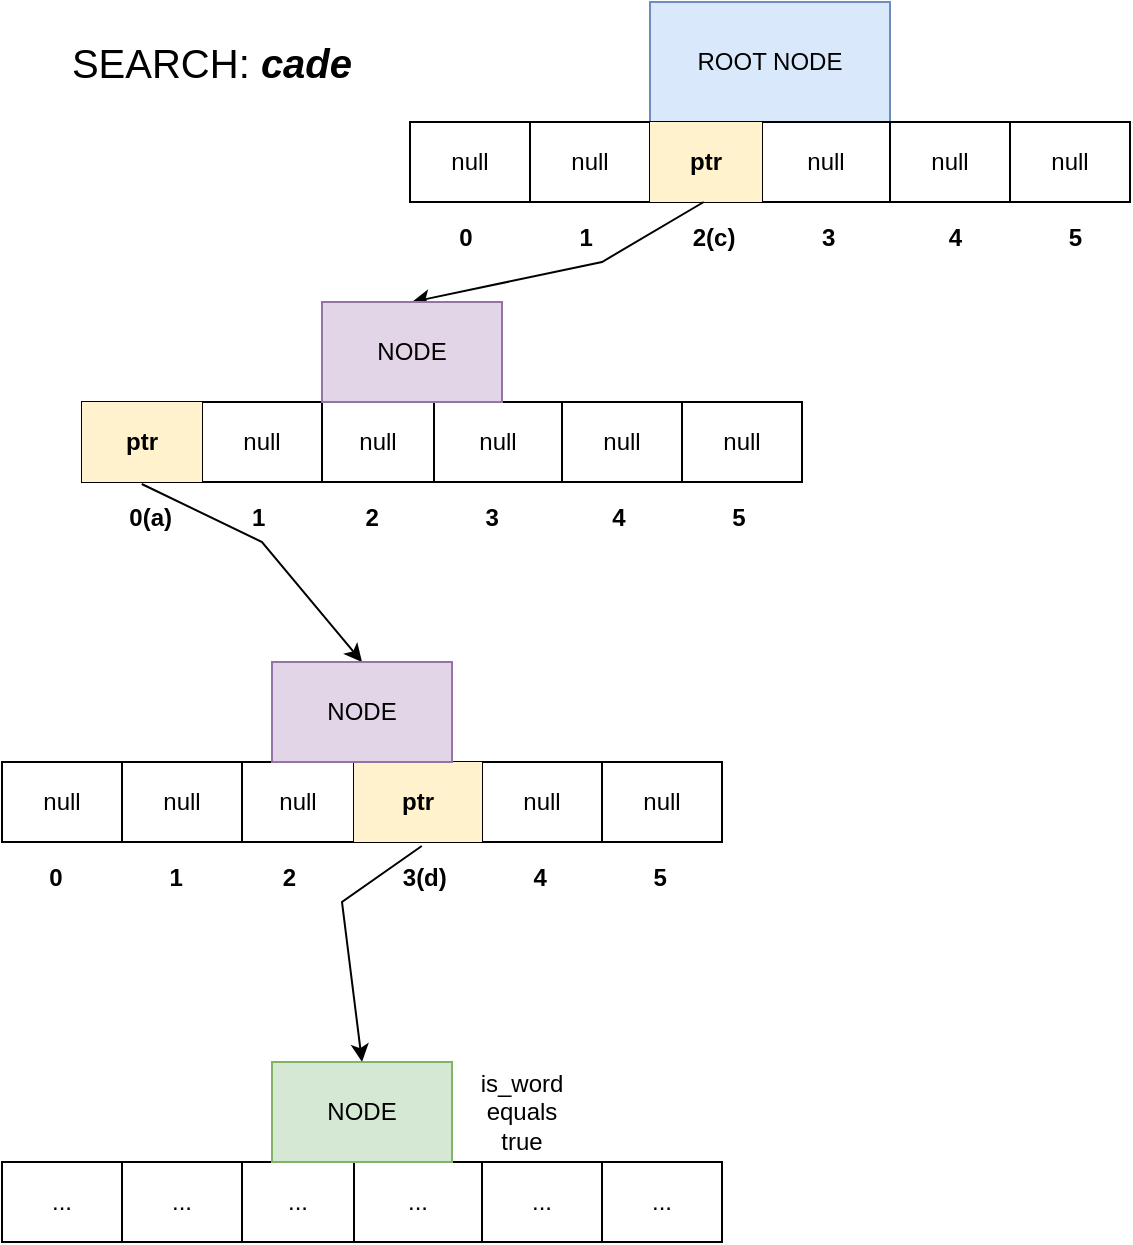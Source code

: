 <mxfile version="21.1.8" type="github" pages="2">
  <diagram name="Page-1" id="7rma9f0evLkvwFBQz9IS">
    <mxGraphModel dx="1406" dy="622" grid="1" gridSize="10" guides="1" tooltips="1" connect="1" arrows="1" fold="1" page="1" pageScale="1" pageWidth="827" pageHeight="1169" math="0" shadow="0">
      <root>
        <mxCell id="0" />
        <mxCell id="1" parent="0" />
        <mxCell id="cMjgXd80cKfCGWRYWP1n-1" value="ROOT NODE" style="rounded=0;whiteSpace=wrap;html=1;fillColor=#dae8fc;strokeColor=#6c8ebf;" vertex="1" parent="1">
          <mxGeometry x="354" y="40" width="120" height="60" as="geometry" />
        </mxCell>
        <mxCell id="cMjgXd80cKfCGWRYWP1n-2" value="" style="shape=table;startSize=0;container=1;collapsible=0;childLayout=tableLayout;fontSize=16;" vertex="1" parent="1">
          <mxGeometry x="234" y="100" width="360" height="40" as="geometry" />
        </mxCell>
        <mxCell id="cMjgXd80cKfCGWRYWP1n-3" value="" style="shape=tableRow;horizontal=0;startSize=0;swimlaneHead=0;swimlaneBody=0;strokeColor=inherit;top=0;left=0;bottom=0;right=0;collapsible=0;dropTarget=0;fillColor=none;points=[[0,0.5],[1,0.5]];portConstraint=eastwest;fontSize=16;" vertex="1" parent="cMjgXd80cKfCGWRYWP1n-2">
          <mxGeometry width="360" height="40" as="geometry" />
        </mxCell>
        <mxCell id="cMjgXd80cKfCGWRYWP1n-4" value="null" style="shape=partialRectangle;html=1;whiteSpace=wrap;connectable=0;strokeColor=inherit;overflow=hidden;fillColor=none;top=0;left=0;bottom=0;right=0;pointerEvents=1;fontSize=12;" vertex="1" parent="cMjgXd80cKfCGWRYWP1n-3">
          <mxGeometry width="60" height="40" as="geometry">
            <mxRectangle width="60" height="40" as="alternateBounds" />
          </mxGeometry>
        </mxCell>
        <mxCell id="cMjgXd80cKfCGWRYWP1n-5" value="null" style="shape=partialRectangle;html=1;whiteSpace=wrap;connectable=0;strokeColor=inherit;overflow=hidden;fillColor=none;top=0;left=0;bottom=0;right=0;pointerEvents=1;fontSize=12;" vertex="1" parent="cMjgXd80cKfCGWRYWP1n-3">
          <mxGeometry x="60" width="60" height="40" as="geometry">
            <mxRectangle width="60" height="40" as="alternateBounds" />
          </mxGeometry>
        </mxCell>
        <mxCell id="cMjgXd80cKfCGWRYWP1n-38" value="&lt;b&gt;ptr&lt;/b&gt;" style="shape=partialRectangle;html=1;whiteSpace=wrap;connectable=0;strokeColor=#d6b656;overflow=hidden;fillColor=#fff2cc;top=0;left=0;bottom=0;right=0;pointerEvents=1;fontSize=12;" vertex="1" parent="cMjgXd80cKfCGWRYWP1n-3">
          <mxGeometry x="120" width="56" height="40" as="geometry">
            <mxRectangle width="56" height="40" as="alternateBounds" />
          </mxGeometry>
        </mxCell>
        <mxCell id="cMjgXd80cKfCGWRYWP1n-37" value="null" style="shape=partialRectangle;html=1;whiteSpace=wrap;connectable=0;strokeColor=inherit;overflow=hidden;fillColor=none;top=0;left=0;bottom=0;right=0;pointerEvents=1;fontSize=12;" vertex="1" parent="cMjgXd80cKfCGWRYWP1n-3">
          <mxGeometry x="176" width="64" height="40" as="geometry">
            <mxRectangle width="64" height="40" as="alternateBounds" />
          </mxGeometry>
        </mxCell>
        <mxCell id="cMjgXd80cKfCGWRYWP1n-36" value="null" style="shape=partialRectangle;html=1;whiteSpace=wrap;connectable=0;strokeColor=inherit;overflow=hidden;fillColor=none;top=0;left=0;bottom=0;right=0;pointerEvents=1;fontSize=12;" vertex="1" parent="cMjgXd80cKfCGWRYWP1n-3">
          <mxGeometry x="240" width="60" height="40" as="geometry">
            <mxRectangle width="60" height="40" as="alternateBounds" />
          </mxGeometry>
        </mxCell>
        <mxCell id="cMjgXd80cKfCGWRYWP1n-6" value="null" style="shape=partialRectangle;html=1;whiteSpace=wrap;connectable=0;strokeColor=inherit;overflow=hidden;fillColor=none;top=0;left=0;bottom=0;right=0;pointerEvents=1;fontSize=12;" vertex="1" parent="cMjgXd80cKfCGWRYWP1n-3">
          <mxGeometry x="300" width="60" height="40" as="geometry">
            <mxRectangle width="60" height="40" as="alternateBounds" />
          </mxGeometry>
        </mxCell>
        <mxCell id="cMjgXd80cKfCGWRYWP1n-47" value="" style="shape=table;startSize=0;container=1;collapsible=0;childLayout=tableLayout;fontSize=16;" vertex="1" parent="1">
          <mxGeometry x="70" y="240" width="360" height="40" as="geometry" />
        </mxCell>
        <mxCell id="cMjgXd80cKfCGWRYWP1n-48" value="" style="shape=tableRow;horizontal=0;startSize=0;swimlaneHead=0;swimlaneBody=0;strokeColor=inherit;top=0;left=0;bottom=0;right=0;collapsible=0;dropTarget=0;fillColor=none;points=[[0,0.5],[1,0.5]];portConstraint=eastwest;fontSize=16;" vertex="1" parent="cMjgXd80cKfCGWRYWP1n-47">
          <mxGeometry width="360" height="40" as="geometry" />
        </mxCell>
        <mxCell id="cMjgXd80cKfCGWRYWP1n-49" value="&lt;b&gt;ptr&lt;/b&gt;" style="shape=partialRectangle;html=1;whiteSpace=wrap;connectable=0;strokeColor=#d6b656;overflow=hidden;fillColor=#fff2cc;top=0;left=0;bottom=0;right=0;pointerEvents=1;fontSize=12;" vertex="1" parent="cMjgXd80cKfCGWRYWP1n-48">
          <mxGeometry width="60" height="40" as="geometry">
            <mxRectangle width="60" height="40" as="alternateBounds" />
          </mxGeometry>
        </mxCell>
        <mxCell id="cMjgXd80cKfCGWRYWP1n-50" value="null" style="shape=partialRectangle;html=1;whiteSpace=wrap;connectable=0;strokeColor=inherit;overflow=hidden;fillColor=none;top=0;left=0;bottom=0;right=0;pointerEvents=1;fontSize=12;" vertex="1" parent="cMjgXd80cKfCGWRYWP1n-48">
          <mxGeometry x="60" width="60" height="40" as="geometry">
            <mxRectangle width="60" height="40" as="alternateBounds" />
          </mxGeometry>
        </mxCell>
        <mxCell id="cMjgXd80cKfCGWRYWP1n-51" value="null" style="shape=partialRectangle;html=1;whiteSpace=wrap;connectable=0;strokeColor=inherit;overflow=hidden;fillColor=none;top=0;left=0;bottom=0;right=0;pointerEvents=1;fontSize=12;" vertex="1" parent="cMjgXd80cKfCGWRYWP1n-48">
          <mxGeometry x="120" width="56" height="40" as="geometry">
            <mxRectangle width="56" height="40" as="alternateBounds" />
          </mxGeometry>
        </mxCell>
        <mxCell id="cMjgXd80cKfCGWRYWP1n-52" value="null" style="shape=partialRectangle;html=1;whiteSpace=wrap;connectable=0;strokeColor=inherit;overflow=hidden;fillColor=none;top=0;left=0;bottom=0;right=0;pointerEvents=1;fontSize=12;" vertex="1" parent="cMjgXd80cKfCGWRYWP1n-48">
          <mxGeometry x="176" width="64" height="40" as="geometry">
            <mxRectangle width="64" height="40" as="alternateBounds" />
          </mxGeometry>
        </mxCell>
        <mxCell id="cMjgXd80cKfCGWRYWP1n-53" value="null" style="shape=partialRectangle;html=1;whiteSpace=wrap;connectable=0;strokeColor=inherit;overflow=hidden;fillColor=none;top=0;left=0;bottom=0;right=0;pointerEvents=1;fontSize=12;" vertex="1" parent="cMjgXd80cKfCGWRYWP1n-48">
          <mxGeometry x="240" width="60" height="40" as="geometry">
            <mxRectangle width="60" height="40" as="alternateBounds" />
          </mxGeometry>
        </mxCell>
        <mxCell id="cMjgXd80cKfCGWRYWP1n-54" value="null" style="shape=partialRectangle;html=1;whiteSpace=wrap;connectable=0;strokeColor=inherit;overflow=hidden;fillColor=none;top=0;left=0;bottom=0;right=0;pointerEvents=1;fontSize=12;" vertex="1" parent="cMjgXd80cKfCGWRYWP1n-48">
          <mxGeometry x="300" width="60" height="40" as="geometry">
            <mxRectangle width="60" height="40" as="alternateBounds" />
          </mxGeometry>
        </mxCell>
        <mxCell id="cMjgXd80cKfCGWRYWP1n-56" value="" style="endArrow=classic;html=1;rounded=0;exitX=0.408;exitY=1;exitDx=0;exitDy=0;exitPerimeter=0;fillColor=#e1d5e7;strokeColor=#000000;entryX=0.5;entryY=0;entryDx=0;entryDy=0;" edge="1" parent="1" source="cMjgXd80cKfCGWRYWP1n-3" target="cMjgXd80cKfCGWRYWP1n-80">
          <mxGeometry width="50" height="50" relative="1" as="geometry">
            <mxPoint x="390" y="350" as="sourcePoint" />
            <mxPoint x="230" y="160" as="targetPoint" />
            <Array as="points">
              <mxPoint x="330" y="170" />
            </Array>
          </mxGeometry>
        </mxCell>
        <mxCell id="cMjgXd80cKfCGWRYWP1n-57" value="" style="shape=table;startSize=0;container=1;collapsible=0;childLayout=tableLayout;fontSize=16;" vertex="1" parent="1">
          <mxGeometry x="30" y="420" width="360" height="40" as="geometry" />
        </mxCell>
        <mxCell id="cMjgXd80cKfCGWRYWP1n-58" value="" style="shape=tableRow;horizontal=0;startSize=0;swimlaneHead=0;swimlaneBody=0;strokeColor=inherit;top=0;left=0;bottom=0;right=0;collapsible=0;dropTarget=0;fillColor=none;points=[[0,0.5],[1,0.5]];portConstraint=eastwest;fontSize=16;" vertex="1" parent="cMjgXd80cKfCGWRYWP1n-57">
          <mxGeometry width="360" height="40" as="geometry" />
        </mxCell>
        <mxCell id="cMjgXd80cKfCGWRYWP1n-59" value="null" style="shape=partialRectangle;html=1;whiteSpace=wrap;connectable=0;strokeColor=inherit;overflow=hidden;fillColor=none;top=0;left=0;bottom=0;right=0;pointerEvents=1;fontSize=12;" vertex="1" parent="cMjgXd80cKfCGWRYWP1n-58">
          <mxGeometry width="60" height="40" as="geometry">
            <mxRectangle width="60" height="40" as="alternateBounds" />
          </mxGeometry>
        </mxCell>
        <mxCell id="cMjgXd80cKfCGWRYWP1n-60" value="null" style="shape=partialRectangle;html=1;whiteSpace=wrap;connectable=0;strokeColor=inherit;overflow=hidden;fillColor=none;top=0;left=0;bottom=0;right=0;pointerEvents=1;fontSize=12;" vertex="1" parent="cMjgXd80cKfCGWRYWP1n-58">
          <mxGeometry x="60" width="60" height="40" as="geometry">
            <mxRectangle width="60" height="40" as="alternateBounds" />
          </mxGeometry>
        </mxCell>
        <mxCell id="cMjgXd80cKfCGWRYWP1n-61" value="null" style="shape=partialRectangle;html=1;whiteSpace=wrap;connectable=0;strokeColor=inherit;overflow=hidden;fillColor=none;top=0;left=0;bottom=0;right=0;pointerEvents=1;fontSize=12;" vertex="1" parent="cMjgXd80cKfCGWRYWP1n-58">
          <mxGeometry x="120" width="56" height="40" as="geometry">
            <mxRectangle width="56" height="40" as="alternateBounds" />
          </mxGeometry>
        </mxCell>
        <mxCell id="cMjgXd80cKfCGWRYWP1n-62" value="&lt;b&gt;ptr&lt;/b&gt;" style="shape=partialRectangle;html=1;whiteSpace=wrap;connectable=0;strokeColor=#d6b656;overflow=hidden;fillColor=#fff2cc;top=0;left=0;bottom=0;right=0;pointerEvents=1;fontSize=12;" vertex="1" parent="cMjgXd80cKfCGWRYWP1n-58">
          <mxGeometry x="176" width="64" height="40" as="geometry">
            <mxRectangle width="64" height="40" as="alternateBounds" />
          </mxGeometry>
        </mxCell>
        <mxCell id="cMjgXd80cKfCGWRYWP1n-63" value="null" style="shape=partialRectangle;html=1;whiteSpace=wrap;connectable=0;strokeColor=inherit;overflow=hidden;fillColor=none;top=0;left=0;bottom=0;right=0;pointerEvents=1;fontSize=12;" vertex="1" parent="cMjgXd80cKfCGWRYWP1n-58">
          <mxGeometry x="240" width="60" height="40" as="geometry">
            <mxRectangle width="60" height="40" as="alternateBounds" />
          </mxGeometry>
        </mxCell>
        <mxCell id="cMjgXd80cKfCGWRYWP1n-64" value="null" style="shape=partialRectangle;html=1;whiteSpace=wrap;connectable=0;strokeColor=inherit;overflow=hidden;fillColor=none;top=0;left=0;bottom=0;right=0;pointerEvents=1;fontSize=12;" vertex="1" parent="cMjgXd80cKfCGWRYWP1n-58">
          <mxGeometry x="300" width="60" height="40" as="geometry">
            <mxRectangle width="60" height="40" as="alternateBounds" />
          </mxGeometry>
        </mxCell>
        <mxCell id="cMjgXd80cKfCGWRYWP1n-65" value="" style="endArrow=classic;html=1;rounded=0;exitX=0.083;exitY=1.025;exitDx=0;exitDy=0;exitPerimeter=0;entryX=0.5;entryY=0;entryDx=0;entryDy=0;" edge="1" parent="1" source="cMjgXd80cKfCGWRYWP1n-48" target="cMjgXd80cKfCGWRYWP1n-81">
          <mxGeometry width="50" height="50" relative="1" as="geometry">
            <mxPoint x="390" y="350" as="sourcePoint" />
            <mxPoint x="180" y="350" as="targetPoint" />
            <Array as="points">
              <mxPoint x="160" y="310" />
            </Array>
          </mxGeometry>
        </mxCell>
        <mxCell id="cMjgXd80cKfCGWRYWP1n-66" value="" style="shape=table;startSize=0;container=1;collapsible=0;childLayout=tableLayout;fontSize=16;" vertex="1" parent="1">
          <mxGeometry x="30" y="620" width="360" height="40" as="geometry" />
        </mxCell>
        <mxCell id="cMjgXd80cKfCGWRYWP1n-67" value="" style="shape=tableRow;horizontal=0;startSize=0;swimlaneHead=0;swimlaneBody=0;strokeColor=inherit;top=0;left=0;bottom=0;right=0;collapsible=0;dropTarget=0;fillColor=none;points=[[0,0.5],[1,0.5]];portConstraint=eastwest;fontSize=16;" vertex="1" parent="cMjgXd80cKfCGWRYWP1n-66">
          <mxGeometry width="360" height="40" as="geometry" />
        </mxCell>
        <mxCell id="cMjgXd80cKfCGWRYWP1n-68" value="..." style="shape=partialRectangle;html=1;whiteSpace=wrap;connectable=0;strokeColor=inherit;overflow=hidden;fillColor=none;top=0;left=0;bottom=0;right=0;pointerEvents=1;fontSize=12;" vertex="1" parent="cMjgXd80cKfCGWRYWP1n-67">
          <mxGeometry width="60" height="40" as="geometry">
            <mxRectangle width="60" height="40" as="alternateBounds" />
          </mxGeometry>
        </mxCell>
        <mxCell id="cMjgXd80cKfCGWRYWP1n-69" value="..." style="shape=partialRectangle;html=1;whiteSpace=wrap;connectable=0;strokeColor=inherit;overflow=hidden;fillColor=none;top=0;left=0;bottom=0;right=0;pointerEvents=1;fontSize=12;" vertex="1" parent="cMjgXd80cKfCGWRYWP1n-67">
          <mxGeometry x="60" width="60" height="40" as="geometry">
            <mxRectangle width="60" height="40" as="alternateBounds" />
          </mxGeometry>
        </mxCell>
        <mxCell id="cMjgXd80cKfCGWRYWP1n-70" value="..." style="shape=partialRectangle;html=1;whiteSpace=wrap;connectable=0;strokeColor=inherit;overflow=hidden;fillColor=none;top=0;left=0;bottom=0;right=0;pointerEvents=1;fontSize=12;" vertex="1" parent="cMjgXd80cKfCGWRYWP1n-67">
          <mxGeometry x="120" width="56" height="40" as="geometry">
            <mxRectangle width="56" height="40" as="alternateBounds" />
          </mxGeometry>
        </mxCell>
        <mxCell id="cMjgXd80cKfCGWRYWP1n-71" value="..." style="shape=partialRectangle;html=1;whiteSpace=wrap;connectable=0;strokeColor=inherit;overflow=hidden;fillColor=none;top=0;left=0;bottom=0;right=0;pointerEvents=1;fontSize=12;" vertex="1" parent="cMjgXd80cKfCGWRYWP1n-67">
          <mxGeometry x="176" width="64" height="40" as="geometry">
            <mxRectangle width="64" height="40" as="alternateBounds" />
          </mxGeometry>
        </mxCell>
        <mxCell id="cMjgXd80cKfCGWRYWP1n-72" value="..." style="shape=partialRectangle;html=1;whiteSpace=wrap;connectable=0;overflow=hidden;top=0;left=0;bottom=0;right=0;pointerEvents=1;fontSize=12;strokeColor=default;strokeWidth=1;fillColor=none;" vertex="1" parent="cMjgXd80cKfCGWRYWP1n-67">
          <mxGeometry x="240" width="60" height="40" as="geometry">
            <mxRectangle width="60" height="40" as="alternateBounds" />
          </mxGeometry>
        </mxCell>
        <mxCell id="cMjgXd80cKfCGWRYWP1n-73" value="..." style="shape=partialRectangle;html=1;whiteSpace=wrap;connectable=0;strokeColor=inherit;overflow=hidden;fillColor=none;top=0;left=0;bottom=0;right=0;pointerEvents=1;fontSize=12;" vertex="1" parent="cMjgXd80cKfCGWRYWP1n-67">
          <mxGeometry x="300" width="60" height="40" as="geometry">
            <mxRectangle width="60" height="40" as="alternateBounds" />
          </mxGeometry>
        </mxCell>
        <mxCell id="cMjgXd80cKfCGWRYWP1n-74" value="" style="endArrow=classic;html=1;rounded=0;exitX=0.583;exitY=1.05;exitDx=0;exitDy=0;exitPerimeter=0;entryX=0.5;entryY=0;entryDx=0;entryDy=0;" edge="1" parent="1" source="cMjgXd80cKfCGWRYWP1n-58" target="cMjgXd80cKfCGWRYWP1n-82">
          <mxGeometry width="50" height="50" relative="1" as="geometry">
            <mxPoint x="390" y="350" as="sourcePoint" />
            <mxPoint x="210" y="530" as="targetPoint" />
            <Array as="points">
              <mxPoint x="200" y="490" />
            </Array>
          </mxGeometry>
        </mxCell>
        <mxCell id="cMjgXd80cKfCGWRYWP1n-75" value="&lt;font style=&quot;font-size: 20px;&quot;&gt;SEARCH: &lt;b&gt;&lt;i&gt;cade&lt;/i&gt;&lt;/b&gt;&lt;/font&gt;" style="text;strokeColor=none;align=center;fillColor=none;html=1;verticalAlign=middle;whiteSpace=wrap;rounded=0;" vertex="1" parent="1">
          <mxGeometry x="30" y="55" width="210" height="30" as="geometry" />
        </mxCell>
        <mxCell id="cMjgXd80cKfCGWRYWP1n-76" value="is_word equals true" style="text;strokeColor=none;align=center;fillColor=none;html=1;verticalAlign=middle;whiteSpace=wrap;rounded=0;" vertex="1" parent="1">
          <mxGeometry x="260" y="580" width="60" height="30" as="geometry" />
        </mxCell>
        <mxCell id="cMjgXd80cKfCGWRYWP1n-80" value="NODE" style="rounded=0;whiteSpace=wrap;html=1;fillColor=#e1d5e7;strokeColor=#9673a6;" vertex="1" parent="1">
          <mxGeometry x="190" y="190" width="90" height="50" as="geometry" />
        </mxCell>
        <mxCell id="cMjgXd80cKfCGWRYWP1n-81" value="NODE" style="rounded=0;whiteSpace=wrap;html=1;fillColor=#e1d5e7;strokeColor=#9673a6;" vertex="1" parent="1">
          <mxGeometry x="165" y="370" width="90" height="50" as="geometry" />
        </mxCell>
        <mxCell id="cMjgXd80cKfCGWRYWP1n-82" value="NODE" style="rounded=0;whiteSpace=wrap;html=1;fillColor=#d5e8d4;strokeColor=#82b366;" vertex="1" parent="1">
          <mxGeometry x="165" y="570" width="90" height="50" as="geometry" />
        </mxCell>
        <mxCell id="cMjgXd80cKfCGWRYWP1n-83" value="&lt;div style=&quot;&quot;&gt;&amp;nbsp; &amp;nbsp; &amp;nbsp;0 &amp;nbsp; &amp;nbsp; &amp;nbsp; &amp;nbsp; &amp;nbsp; &amp;nbsp; &amp;nbsp; &amp;nbsp;1 &amp;nbsp; &amp;nbsp; &amp;nbsp; &amp;nbsp; &amp;nbsp; &amp;nbsp; &amp;nbsp; 2(c) &amp;nbsp; &amp;nbsp; &amp;nbsp; &amp;nbsp; &amp;nbsp; &amp;nbsp; 3 &amp;nbsp; &amp;nbsp; &amp;nbsp; &amp;nbsp; &amp;nbsp; &amp;nbsp; &amp;nbsp; &amp;nbsp; 4 &amp;nbsp; &amp;nbsp; &amp;nbsp; &amp;nbsp; &amp;nbsp; &amp;nbsp; &amp;nbsp; &amp;nbsp;5 &amp;nbsp; &amp;nbsp; &amp;nbsp; &amp;nbsp;&lt;span style=&quot;white-space: pre;&quot;&gt;		&lt;/span&gt;&lt;/div&gt;&lt;span style=&quot;white-space: pre;&quot;&gt;&lt;/span&gt;" style="text;strokeColor=none;align=left;fillColor=none;html=1;verticalAlign=middle;whiteSpace=wrap;rounded=0;fontStyle=1" vertex="1" parent="1">
          <mxGeometry x="240" y="150" width="350" height="30" as="geometry" />
        </mxCell>
        <mxCell id="cMjgXd80cKfCGWRYWP1n-85" value="&lt;div style=&quot;&quot;&gt;&amp;nbsp; &amp;nbsp; &amp;nbsp;0(a) &amp;nbsp; &amp;nbsp; &amp;nbsp; &amp;nbsp; &amp;nbsp; &amp;nbsp;1 &amp;nbsp; &amp;nbsp; &amp;nbsp; &amp;nbsp; &amp;nbsp; &amp;nbsp; &amp;nbsp; 2 &amp;nbsp; &amp;nbsp; &amp;nbsp; &amp;nbsp; &amp;nbsp; &amp;nbsp; &amp;nbsp; &amp;nbsp;3 &amp;nbsp; &amp;nbsp; &amp;nbsp; &amp;nbsp; &amp;nbsp; &amp;nbsp; &amp;nbsp; &amp;nbsp; 4 &amp;nbsp; &amp;nbsp; &amp;nbsp; &amp;nbsp; &amp;nbsp; &amp;nbsp; &amp;nbsp; &amp;nbsp;5 &amp;nbsp; &amp;nbsp; &amp;nbsp; &amp;nbsp;&lt;span style=&quot;white-space: pre;&quot;&gt;		&lt;/span&gt;&lt;/div&gt;&lt;span style=&quot;white-space: pre;&quot;&gt;&lt;/span&gt;" style="text;strokeColor=none;align=left;fillColor=none;html=1;verticalAlign=middle;whiteSpace=wrap;rounded=0;fontStyle=1" vertex="1" parent="1">
          <mxGeometry x="75" y="290" width="350" height="30" as="geometry" />
        </mxCell>
        <mxCell id="cMjgXd80cKfCGWRYWP1n-86" value="&lt;div style=&quot;&quot;&gt;&amp;nbsp; &amp;nbsp; &amp;nbsp;0 &amp;nbsp; &amp;nbsp; &amp;nbsp; &amp;nbsp; &amp;nbsp; &amp;nbsp; &amp;nbsp; &amp;nbsp;1 &amp;nbsp; &amp;nbsp; &amp;nbsp; &amp;nbsp; &amp;nbsp; &amp;nbsp; &amp;nbsp; 2 &amp;nbsp; &amp;nbsp; &amp;nbsp; &amp;nbsp; &amp;nbsp; &amp;nbsp; &amp;nbsp; &amp;nbsp;3(d) &amp;nbsp; &amp;nbsp; &amp;nbsp; &amp;nbsp; &amp;nbsp; &amp;nbsp; 4 &amp;nbsp; &amp;nbsp; &amp;nbsp; &amp;nbsp; &amp;nbsp; &amp;nbsp; &amp;nbsp; &amp;nbsp;5 &amp;nbsp; &amp;nbsp; &amp;nbsp; &amp;nbsp;&lt;span style=&quot;white-space: pre;&quot;&gt;		&lt;/span&gt;&lt;/div&gt;&lt;span style=&quot;white-space: pre;&quot;&gt;&lt;/span&gt;" style="text;strokeColor=none;align=left;fillColor=none;html=1;verticalAlign=middle;whiteSpace=wrap;rounded=0;fontStyle=1" vertex="1" parent="1">
          <mxGeometry x="35" y="470" width="350" height="30" as="geometry" />
        </mxCell>
      </root>
    </mxGraphModel>
  </diagram>
  <diagram id="eYiC-XrU6h1uq4tMhuBS" name="Page-2">
    <mxGraphModel dx="1363" dy="889" grid="1" gridSize="10" guides="1" tooltips="1" connect="1" arrows="1" fold="1" page="1" pageScale="1" pageWidth="1920" pageHeight="1200" math="0" shadow="0">
      <root>
        <mxCell id="0" />
        <mxCell id="1" parent="0" />
        <mxCell id="d58hbfGJbKiO_fAoCglv-25" value="" style="group" vertex="1" connectable="0" parent="1">
          <mxGeometry x="490" y="290" width="180" height="100" as="geometry" />
        </mxCell>
        <mxCell id="d58hbfGJbKiO_fAoCglv-21" value="&lt;b&gt;PARENT 0&lt;/b&gt;" style="rounded=0;whiteSpace=wrap;html=1;" vertex="1" parent="d58hbfGJbKiO_fAoCglv-25">
          <mxGeometry x="25" width="131" height="50" as="geometry" />
        </mxCell>
        <mxCell id="d58hbfGJbKiO_fAoCglv-22" value="Allele" style="rounded=0;whiteSpace=wrap;html=1;" vertex="1" parent="d58hbfGJbKiO_fAoCglv-25">
          <mxGeometry x="25" y="50" width="131" height="20" as="geometry" />
        </mxCell>
        <mxCell id="d58hbfGJbKiO_fAoCglv-23" value="pointer 0" style="rounded=0;whiteSpace=wrap;html=1;" vertex="1" parent="d58hbfGJbKiO_fAoCglv-25">
          <mxGeometry y="70" width="90" height="30" as="geometry" />
        </mxCell>
        <mxCell id="d58hbfGJbKiO_fAoCglv-24" value="pointer 1" style="rounded=0;whiteSpace=wrap;html=1;" vertex="1" parent="d58hbfGJbKiO_fAoCglv-25">
          <mxGeometry x="90" y="70" width="90" height="30" as="geometry" />
        </mxCell>
        <mxCell id="d58hbfGJbKiO_fAoCglv-26" value="" style="group" vertex="1" connectable="0" parent="1">
          <mxGeometry x="889" y="110" width="180" height="100" as="geometry" />
        </mxCell>
        <mxCell id="d58hbfGJbKiO_fAoCglv-1" value="&lt;b&gt;PERSON&lt;/b&gt;" style="rounded=0;whiteSpace=wrap;html=1;fillColor=#dae8fc;strokeColor=default;" vertex="1" parent="d58hbfGJbKiO_fAoCglv-26">
          <mxGeometry x="25" width="131" height="50" as="geometry" />
        </mxCell>
        <mxCell id="d58hbfGJbKiO_fAoCglv-2" value="Allele" style="rounded=0;whiteSpace=wrap;html=1;fillColor=#dae8fc;strokeColor=default;" vertex="1" parent="d58hbfGJbKiO_fAoCglv-26">
          <mxGeometry x="25" y="50" width="131" height="20" as="geometry" />
        </mxCell>
        <mxCell id="d58hbfGJbKiO_fAoCglv-17" value="pointer" style="rounded=0;whiteSpace=wrap;html=1;fillColor=#dae8fc;strokeColor=default;" vertex="1" parent="d58hbfGJbKiO_fAoCglv-26">
          <mxGeometry y="70" width="90" height="30" as="geometry" />
        </mxCell>
        <mxCell id="d58hbfGJbKiO_fAoCglv-18" value="pointer" style="rounded=0;whiteSpace=wrap;html=1;fillColor=#dae8fc;strokeColor=default;" vertex="1" parent="d58hbfGJbKiO_fAoCglv-26">
          <mxGeometry x="90" y="70" width="90" height="30" as="geometry" />
        </mxCell>
        <mxCell id="d58hbfGJbKiO_fAoCglv-27" value="" style="group" vertex="1" connectable="0" parent="1">
          <mxGeometry x="1230" y="290" width="180" height="100" as="geometry" />
        </mxCell>
        <mxCell id="d58hbfGJbKiO_fAoCglv-28" value="&lt;b&gt;PARENT 1&lt;/b&gt;" style="rounded=0;whiteSpace=wrap;html=1;" vertex="1" parent="d58hbfGJbKiO_fAoCglv-27">
          <mxGeometry x="25" width="131" height="50" as="geometry" />
        </mxCell>
        <mxCell id="d58hbfGJbKiO_fAoCglv-29" value="Allele" style="rounded=0;whiteSpace=wrap;html=1;" vertex="1" parent="d58hbfGJbKiO_fAoCglv-27">
          <mxGeometry x="25" y="50" width="131" height="20" as="geometry" />
        </mxCell>
        <mxCell id="d58hbfGJbKiO_fAoCglv-30" value="pointer" style="rounded=0;whiteSpace=wrap;html=1;" vertex="1" parent="d58hbfGJbKiO_fAoCglv-27">
          <mxGeometry y="70" width="90" height="30" as="geometry" />
        </mxCell>
        <mxCell id="d58hbfGJbKiO_fAoCglv-31" value="pointer" style="rounded=0;whiteSpace=wrap;html=1;" vertex="1" parent="d58hbfGJbKiO_fAoCglv-27">
          <mxGeometry x="90" y="70" width="90" height="30" as="geometry" />
        </mxCell>
        <mxCell id="d58hbfGJbKiO_fAoCglv-33" value="" style="group" vertex="1" connectable="0" parent="1">
          <mxGeometry x="340" y="474" width="180" height="100" as="geometry" />
        </mxCell>
        <mxCell id="d58hbfGJbKiO_fAoCglv-34" value="&lt;b&gt;GRANDPARENT 0.0&lt;/b&gt;" style="rounded=0;whiteSpace=wrap;html=1;" vertex="1" parent="d58hbfGJbKiO_fAoCglv-33">
          <mxGeometry x="25" width="131" height="50" as="geometry" />
        </mxCell>
        <mxCell id="d58hbfGJbKiO_fAoCglv-35" value="Allele" style="rounded=0;whiteSpace=wrap;html=1;" vertex="1" parent="d58hbfGJbKiO_fAoCglv-33">
          <mxGeometry x="25" y="50" width="131" height="20" as="geometry" />
        </mxCell>
        <mxCell id="d58hbfGJbKiO_fAoCglv-36" value="pointer 0" style="rounded=0;whiteSpace=wrap;html=1;" vertex="1" parent="d58hbfGJbKiO_fAoCglv-33">
          <mxGeometry y="70" width="90" height="30" as="geometry" />
        </mxCell>
        <mxCell id="d58hbfGJbKiO_fAoCglv-37" value="pointer 1" style="rounded=0;whiteSpace=wrap;html=1;" vertex="1" parent="d58hbfGJbKiO_fAoCglv-33">
          <mxGeometry x="90" y="70" width="90" height="30" as="geometry" />
        </mxCell>
        <mxCell id="d58hbfGJbKiO_fAoCglv-38" value="" style="group" vertex="1" connectable="0" parent="1">
          <mxGeometry x="630" y="474" width="180" height="100" as="geometry" />
        </mxCell>
        <mxCell id="d58hbfGJbKiO_fAoCglv-39" value="&lt;b&gt;GRANDPARENT 0.1&lt;/b&gt;" style="rounded=0;whiteSpace=wrap;html=1;" vertex="1" parent="d58hbfGJbKiO_fAoCglv-38">
          <mxGeometry x="25" width="131" height="50" as="geometry" />
        </mxCell>
        <mxCell id="d58hbfGJbKiO_fAoCglv-40" value="Allele" style="rounded=0;whiteSpace=wrap;html=1;" vertex="1" parent="d58hbfGJbKiO_fAoCglv-38">
          <mxGeometry x="25" y="50" width="131" height="20" as="geometry" />
        </mxCell>
        <mxCell id="d58hbfGJbKiO_fAoCglv-41" value="pointer 0" style="rounded=0;whiteSpace=wrap;html=1;" vertex="1" parent="d58hbfGJbKiO_fAoCglv-38">
          <mxGeometry y="70" width="90" height="30" as="geometry" />
        </mxCell>
        <mxCell id="d58hbfGJbKiO_fAoCglv-42" value="pointer 1" style="rounded=0;whiteSpace=wrap;html=1;" vertex="1" parent="d58hbfGJbKiO_fAoCglv-38">
          <mxGeometry x="90" y="70" width="90" height="30" as="geometry" />
        </mxCell>
        <mxCell id="d58hbfGJbKiO_fAoCglv-43" value="" style="group" vertex="1" connectable="0" parent="1">
          <mxGeometry x="1080" y="474" width="180" height="100" as="geometry" />
        </mxCell>
        <mxCell id="d58hbfGJbKiO_fAoCglv-44" value="&lt;b&gt;GRANDPARENT 1.0&lt;/b&gt;" style="rounded=0;whiteSpace=wrap;html=1;" vertex="1" parent="d58hbfGJbKiO_fAoCglv-43">
          <mxGeometry x="25" width="131" height="50" as="geometry" />
        </mxCell>
        <mxCell id="d58hbfGJbKiO_fAoCglv-45" value="Allele" style="rounded=0;whiteSpace=wrap;html=1;" vertex="1" parent="d58hbfGJbKiO_fAoCglv-43">
          <mxGeometry x="25" y="50" width="131" height="20" as="geometry" />
        </mxCell>
        <mxCell id="d58hbfGJbKiO_fAoCglv-46" value="pointer" style="rounded=0;whiteSpace=wrap;html=1;" vertex="1" parent="d58hbfGJbKiO_fAoCglv-43">
          <mxGeometry y="70" width="90" height="30" as="geometry" />
        </mxCell>
        <mxCell id="d58hbfGJbKiO_fAoCglv-47" value="pointer" style="rounded=0;whiteSpace=wrap;html=1;" vertex="1" parent="d58hbfGJbKiO_fAoCglv-43">
          <mxGeometry x="90" y="70" width="90" height="30" as="geometry" />
        </mxCell>
        <mxCell id="d58hbfGJbKiO_fAoCglv-48" value="" style="group" vertex="1" connectable="0" parent="1">
          <mxGeometry x="1390" y="474" width="180" height="100" as="geometry" />
        </mxCell>
        <mxCell id="d58hbfGJbKiO_fAoCglv-49" value="&lt;b&gt;GRANDPARENT 1.1&lt;/b&gt;" style="rounded=0;whiteSpace=wrap;html=1;" vertex="1" parent="d58hbfGJbKiO_fAoCglv-48">
          <mxGeometry x="25" width="131" height="50" as="geometry" />
        </mxCell>
        <mxCell id="d58hbfGJbKiO_fAoCglv-50" value="Allele" style="rounded=0;whiteSpace=wrap;html=1;" vertex="1" parent="d58hbfGJbKiO_fAoCglv-48">
          <mxGeometry x="25" y="50" width="131" height="20" as="geometry" />
        </mxCell>
        <mxCell id="d58hbfGJbKiO_fAoCglv-51" value="pointer" style="rounded=0;whiteSpace=wrap;html=1;" vertex="1" parent="d58hbfGJbKiO_fAoCglv-48">
          <mxGeometry y="70" width="90" height="30" as="geometry" />
        </mxCell>
        <mxCell id="d58hbfGJbKiO_fAoCglv-52" value="pointer" style="rounded=0;whiteSpace=wrap;html=1;" vertex="1" parent="d58hbfGJbKiO_fAoCglv-48">
          <mxGeometry x="90" y="70" width="90" height="30" as="geometry" />
        </mxCell>
        <mxCell id="d58hbfGJbKiO_fAoCglv-53" style="edgeStyle=orthogonalEdgeStyle;rounded=0;orthogonalLoop=1;jettySize=auto;html=1;exitX=0.5;exitY=1;exitDx=0;exitDy=0;" edge="1" parent="1" source="d58hbfGJbKiO_fAoCglv-17" target="d58hbfGJbKiO_fAoCglv-21">
          <mxGeometry relative="1" as="geometry" />
        </mxCell>
        <mxCell id="d58hbfGJbKiO_fAoCglv-54" style="edgeStyle=orthogonalEdgeStyle;rounded=0;orthogonalLoop=1;jettySize=auto;html=1;exitX=0.5;exitY=1;exitDx=0;exitDy=0;entryX=0.5;entryY=0;entryDx=0;entryDy=0;" edge="1" parent="1" source="d58hbfGJbKiO_fAoCglv-23" target="d58hbfGJbKiO_fAoCglv-34">
          <mxGeometry relative="1" as="geometry" />
        </mxCell>
        <mxCell id="d58hbfGJbKiO_fAoCglv-55" style="edgeStyle=orthogonalEdgeStyle;rounded=0;orthogonalLoop=1;jettySize=auto;html=1;exitX=0.5;exitY=1;exitDx=0;exitDy=0;" edge="1" parent="1" source="d58hbfGJbKiO_fAoCglv-24" target="d58hbfGJbKiO_fAoCglv-39">
          <mxGeometry relative="1" as="geometry" />
        </mxCell>
        <mxCell id="d58hbfGJbKiO_fAoCglv-56" style="edgeStyle=orthogonalEdgeStyle;rounded=0;orthogonalLoop=1;jettySize=auto;html=1;exitX=0.5;exitY=1;exitDx=0;exitDy=0;entryX=0.5;entryY=0;entryDx=0;entryDy=0;" edge="1" parent="1" source="d58hbfGJbKiO_fAoCglv-18" target="d58hbfGJbKiO_fAoCglv-28">
          <mxGeometry relative="1" as="geometry" />
        </mxCell>
        <mxCell id="d58hbfGJbKiO_fAoCglv-57" style="edgeStyle=orthogonalEdgeStyle;rounded=0;orthogonalLoop=1;jettySize=auto;html=1;exitX=0.5;exitY=1;exitDx=0;exitDy=0;" edge="1" parent="1" source="d58hbfGJbKiO_fAoCglv-30" target="d58hbfGJbKiO_fAoCglv-44">
          <mxGeometry relative="1" as="geometry" />
        </mxCell>
        <mxCell id="d58hbfGJbKiO_fAoCglv-58" style="edgeStyle=orthogonalEdgeStyle;rounded=0;orthogonalLoop=1;jettySize=auto;html=1;exitX=0.5;exitY=1;exitDx=0;exitDy=0;" edge="1" parent="1" source="d58hbfGJbKiO_fAoCglv-31" target="d58hbfGJbKiO_fAoCglv-49">
          <mxGeometry relative="1" as="geometry" />
        </mxCell>
        <mxCell id="d58hbfGJbKiO_fAoCglv-59" value="&lt;font style=&quot;font-size: 30px;&quot;&gt;Generation 0&lt;/font&gt;" style="text;strokeColor=none;align=center;fillColor=none;html=1;verticalAlign=middle;whiteSpace=wrap;rounded=0;" vertex="1" parent="1">
          <mxGeometry x="680" y="140" width="210" height="30" as="geometry" />
        </mxCell>
        <mxCell id="d58hbfGJbKiO_fAoCglv-60" value="&lt;font style=&quot;font-size: 30px;&quot;&gt;Generation 1&lt;/font&gt;" style="text;strokeColor=none;align=center;fillColor=none;html=1;verticalAlign=middle;whiteSpace=wrap;rounded=0;" vertex="1" parent="1">
          <mxGeometry x="690" y="310" width="210" height="30" as="geometry" />
        </mxCell>
        <mxCell id="d58hbfGJbKiO_fAoCglv-61" value="&lt;font style=&quot;font-size: 30px;&quot;&gt;Generation 2&lt;/font&gt;" style="text;strokeColor=none;align=center;fillColor=none;html=1;verticalAlign=middle;whiteSpace=wrap;rounded=0;" vertex="1" parent="1">
          <mxGeometry x="810" y="509" width="210" height="30" as="geometry" />
        </mxCell>
      </root>
    </mxGraphModel>
  </diagram>
</mxfile>
